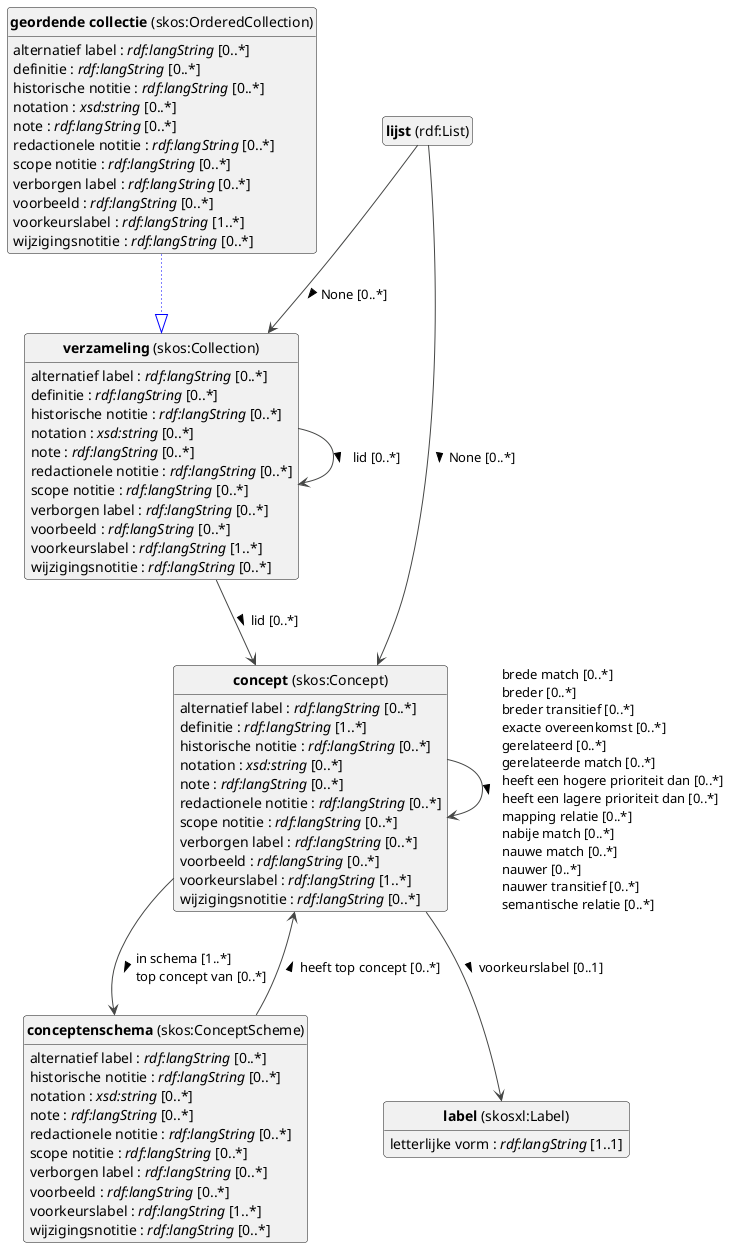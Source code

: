 @startuml
!theme vibrant
skinparam classFontSize 14
!define LIGHTORANGE
skinparam componentStyle uml2
skinparam wrapMessageWidth 1000
skinparam wrapWidth 1000
' skinparam ArrowColor #Maroon
' Remove shadows
skinparam shadowing false
'skinparam linetype polyline
skinparam ArrowMessageAlignment left
top to bottom direction


class "<b>concept</b> (skos:Concept)" as skos_Concept [[#skos%3AConcept]]
class "<b>conceptenschema</b> (skos:ConceptScheme)" as skos_ConceptScheme [[#skos%3AConceptScheme]]
class "<b>geordende collectie</b> (skos:OrderedCollection)" as skos_OrderedCollection [[#skos%3AOrderedCollection]]
class "<b>verzameling</b> (skos:Collection)" as skos_Collection [[#skos%3ACollection]]
class "<b>label</b> (skosxl:Label)" as skosxl_Label [[#skosxl%3ALabel]]
class "<b>lijst</b> (rdf:List)" as rdf_List [[#rdf%3AList]]
class "<b>verzameling</b> (skos:Collection)" as skos_Collection [[#skos%3ACollection]]


skos_Concept : alternatief label : <i>rdf:langString</i> [0..*]
skos_Concept : definitie : <i>rdf:langString</i> [1..*]
skos_Concept : historische notitie : <i>rdf:langString</i> [0..*]
skos_Concept : notation : <i>xsd:string</i> [0..*]
skos_Concept : note : <i>rdf:langString</i> [0..*]
skos_Concept : redactionele notitie : <i>rdf:langString</i> [0..*]
skos_Concept : scope notitie : <i>rdf:langString</i> [0..*]
skos_Concept : verborgen label : <i>rdf:langString</i> [0..*]
skos_Concept : voorbeeld : <i>rdf:langString</i> [0..*]
skos_Concept : voorkeurslabel : <i>rdf:langString</i> [1..*]
skos_Concept : wijzigingsnotitie : <i>rdf:langString</i> [0..*]

skos_Concept --> skos_Concept :brede match [0..*]  \lbreder [0..*]  \lbreder transitief [0..*]  \lexacte overeenkomst [0..*]  \lgerelateerd [0..*]  \lgerelateerde match [0..*]  \lheeft een hogere prioriteit dan [0..*]  \lheeft een lagere prioriteit dan [0..*]  \lmapping relatie [0..*]  \lnabije match [0..*]  \lnauwe match [0..*]  \lnauwer [0..*]  \lnauwer transitief [0..*]  \lsemantische relatie [0..*]  > 
skos_Concept --> skos_ConceptScheme :in schema [1..*]  \ltop concept van [0..*]  > 
skos_Concept --> skosxl_Label :voorkeurslabel [0..1]  > 



skos_ConceptScheme : alternatief label : <i>rdf:langString</i> [0..*]
skos_ConceptScheme : historische notitie : <i>rdf:langString</i> [0..*]
skos_ConceptScheme : notation : <i>xsd:string</i> [0..*]
skos_ConceptScheme : note : <i>rdf:langString</i> [0..*]
skos_ConceptScheme : redactionele notitie : <i>rdf:langString</i> [0..*]
skos_ConceptScheme : scope notitie : <i>rdf:langString</i> [0..*]
skos_ConceptScheme : verborgen label : <i>rdf:langString</i> [0..*]
skos_ConceptScheme : voorbeeld : <i>rdf:langString</i> [0..*]
skos_ConceptScheme : voorkeurslabel : <i>rdf:langString</i> [1..*]
skos_ConceptScheme : wijzigingsnotitie : <i>rdf:langString</i> [0..*]

skos_ConceptScheme --> skos_Concept :heeft top concept [0..*]  > 


skos_OrderedCollection --|> skos_Collection #blue;line.dotted;text:blue

skos_OrderedCollection : alternatief label : <i>rdf:langString</i> [0..*]
skos_OrderedCollection : definitie : <i>rdf:langString</i> [0..*]
skos_OrderedCollection : historische notitie : <i>rdf:langString</i> [0..*]
skos_OrderedCollection : notation : <i>xsd:string</i> [0..*]
skos_OrderedCollection : note : <i>rdf:langString</i> [0..*]
skos_OrderedCollection : redactionele notitie : <i>rdf:langString</i> [0..*]
skos_OrderedCollection : scope notitie : <i>rdf:langString</i> [0..*]
skos_OrderedCollection : verborgen label : <i>rdf:langString</i> [0..*]
skos_OrderedCollection : voorbeeld : <i>rdf:langString</i> [0..*]
skos_OrderedCollection : voorkeurslabel : <i>rdf:langString</i> [1..*]
skos_OrderedCollection : wijzigingsnotitie : <i>rdf:langString</i> [0..*]




skosxl_Label : letterlijke vorm : <i>rdf:langString</i> [1..1]



rdf_List --> skos_Collection :None [0..*]  > 
rdf_List --> skos_Concept :None [0..*]  > 


skos_Collection : alternatief label : <i>rdf:langString</i> [0..*]
skos_Collection : definitie : <i>rdf:langString</i> [0..*]
skos_Collection : historische notitie : <i>rdf:langString</i> [0..*]
skos_Collection : notation : <i>xsd:string</i> [0..*]
skos_Collection : note : <i>rdf:langString</i> [0..*]
skos_Collection : redactionele notitie : <i>rdf:langString</i> [0..*]
skos_Collection : scope notitie : <i>rdf:langString</i> [0..*]
skos_Collection : verborgen label : <i>rdf:langString</i> [0..*]
skos_Collection : voorbeeld : <i>rdf:langString</i> [0..*]
skos_Collection : voorkeurslabel : <i>rdf:langString</i> [1..*]
skos_Collection : wijzigingsnotitie : <i>rdf:langString</i> [0..*]

skos_Collection --> skos_Collection :lid [0..*]  > 
skos_Collection --> skos_Concept :lid [0..*]  > 



hide circle
hide methods
hide empty members
@enduml


